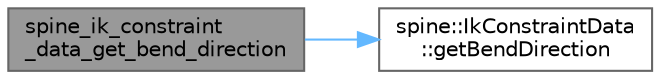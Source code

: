 digraph "spine_ik_constraint_data_get_bend_direction"
{
 // LATEX_PDF_SIZE
  bgcolor="transparent";
  edge [fontname=Helvetica,fontsize=10,labelfontname=Helvetica,labelfontsize=10];
  node [fontname=Helvetica,fontsize=10,shape=box,height=0.2,width=0.4];
  rankdir="LR";
  Node1 [id="Node000001",label="spine_ik_constraint\l_data_get_bend_direction",height=0.2,width=0.4,color="gray40", fillcolor="grey60", style="filled", fontcolor="black",tooltip=" "];
  Node1 -> Node2 [id="edge1_Node000001_Node000002",color="steelblue1",style="solid",tooltip=" "];
  Node2 [id="Node000002",label="spine::IkConstraintData\l::getBendDirection",height=0.2,width=0.4,color="grey40", fillcolor="white", style="filled",URL="$classspine_1_1_ik_constraint_data.html#aee9d1dac04bd7ac7a305323320eec47c",tooltip="Controls the bend direction of the IK bones, either 1 or -1."];
}
